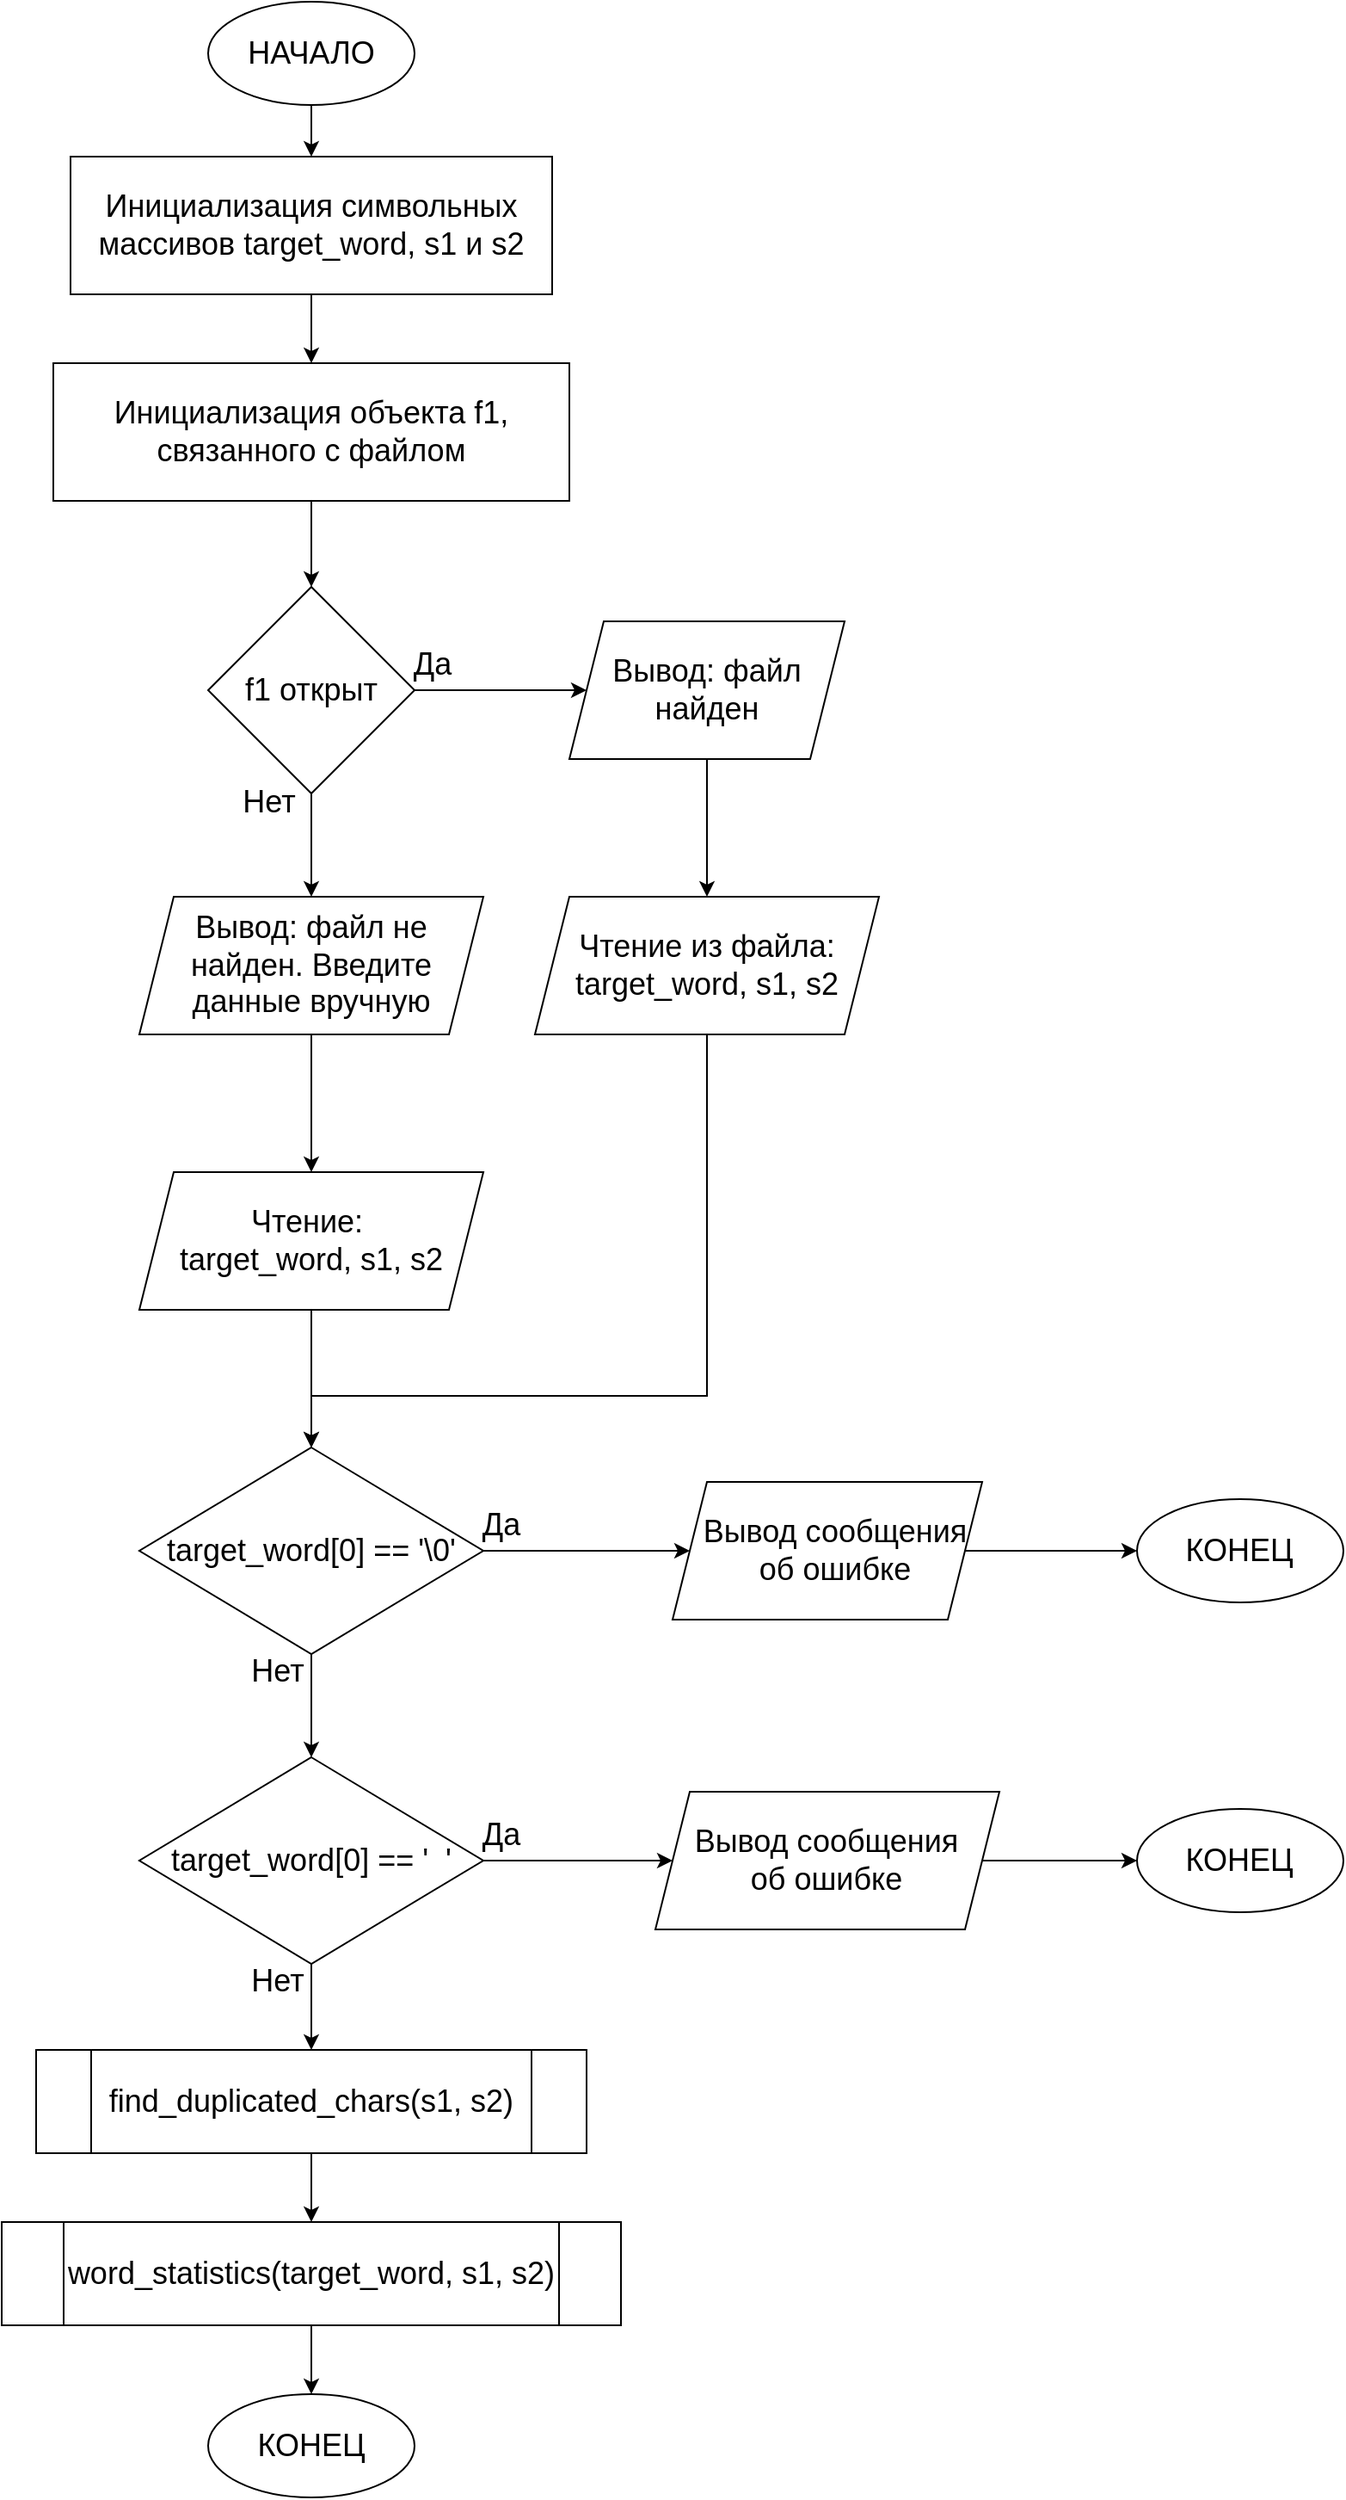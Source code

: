<mxfile version="16.5.1" type="device"><diagram id="sDzB8CIuEcfHHvBC0ItL" name="Страница 1"><mxGraphModel dx="787" dy="612" grid="1" gridSize="10" guides="1" tooltips="1" connect="1" arrows="1" fold="1" page="1" pageScale="1" pageWidth="1200" pageHeight="1920" math="0" shadow="0"><root><mxCell id="0"/><mxCell id="1" parent="0"/><mxCell id="cer_xmIwj85swcBV-zLq-3" value="" style="edgeStyle=orthogonalEdgeStyle;rounded=0;orthogonalLoop=1;jettySize=auto;html=1;fontSize=18;" parent="1" source="cer_xmIwj85swcBV-zLq-1" target="cer_xmIwj85swcBV-zLq-2" edge="1"><mxGeometry relative="1" as="geometry"/></mxCell><mxCell id="cer_xmIwj85swcBV-zLq-1" value="НАЧАЛО" style="ellipse;whiteSpace=wrap;html=1;fontSize=18;" parent="1" vertex="1"><mxGeometry x="250" y="10" width="120" height="60" as="geometry"/></mxCell><mxCell id="sNTpCA04cT9GSGmJG22k-2" value="" style="edgeStyle=orthogonalEdgeStyle;rounded=0;orthogonalLoop=1;jettySize=auto;html=1;" edge="1" parent="1" source="cer_xmIwj85swcBV-zLq-2" target="sNTpCA04cT9GSGmJG22k-1"><mxGeometry relative="1" as="geometry"/></mxCell><mxCell id="cer_xmIwj85swcBV-zLq-2" value="Инициализация символьных массивов target_word, s1 и s2" style="whiteSpace=wrap;html=1;fontSize=18;" parent="1" vertex="1"><mxGeometry x="170" y="100" width="280" height="80" as="geometry"/></mxCell><mxCell id="sNTpCA04cT9GSGmJG22k-4" value="" style="edgeStyle=orthogonalEdgeStyle;rounded=0;orthogonalLoop=1;jettySize=auto;html=1;" edge="1" parent="1" source="sNTpCA04cT9GSGmJG22k-1" target="sNTpCA04cT9GSGmJG22k-3"><mxGeometry relative="1" as="geometry"/></mxCell><mxCell id="sNTpCA04cT9GSGmJG22k-1" value="Инициализация объекта f1, связанного с файлом" style="whiteSpace=wrap;html=1;fontSize=18;" vertex="1" parent="1"><mxGeometry x="160" y="220" width="300" height="80" as="geometry"/></mxCell><mxCell id="sNTpCA04cT9GSGmJG22k-6" style="edgeStyle=orthogonalEdgeStyle;rounded=0;orthogonalLoop=1;jettySize=auto;html=1;entryX=0;entryY=0.5;entryDx=0;entryDy=0;" edge="1" parent="1" source="sNTpCA04cT9GSGmJG22k-3" target="sNTpCA04cT9GSGmJG22k-5"><mxGeometry relative="1" as="geometry"/></mxCell><mxCell id="sNTpCA04cT9GSGmJG22k-11" style="edgeStyle=orthogonalEdgeStyle;rounded=0;orthogonalLoop=1;jettySize=auto;html=1;entryX=0.5;entryY=0;entryDx=0;entryDy=0;fontSize=18;" edge="1" parent="1" source="sNTpCA04cT9GSGmJG22k-3" target="sNTpCA04cT9GSGmJG22k-10"><mxGeometry relative="1" as="geometry"/></mxCell><mxCell id="sNTpCA04cT9GSGmJG22k-3" value="f1 открыт" style="rhombus;whiteSpace=wrap;html=1;fontSize=18;" vertex="1" parent="1"><mxGeometry x="250" y="350" width="120" height="120" as="geometry"/></mxCell><mxCell id="sNTpCA04cT9GSGmJG22k-9" value="" style="edgeStyle=orthogonalEdgeStyle;rounded=0;orthogonalLoop=1;jettySize=auto;html=1;fontSize=18;" edge="1" parent="1" source="sNTpCA04cT9GSGmJG22k-5" target="sNTpCA04cT9GSGmJG22k-8"><mxGeometry relative="1" as="geometry"/></mxCell><mxCell id="sNTpCA04cT9GSGmJG22k-5" value="Вывод: файл найден" style="shape=parallelogram;perimeter=parallelogramPerimeter;whiteSpace=wrap;html=1;fixedSize=1;fontSize=18;" vertex="1" parent="1"><mxGeometry x="460" y="370" width="160" height="80" as="geometry"/></mxCell><mxCell id="sNTpCA04cT9GSGmJG22k-7" value="Да" style="text;html=1;align=center;verticalAlign=middle;resizable=0;points=[];autosize=1;strokeColor=none;fillColor=none;fontSize=18;" vertex="1" parent="1"><mxGeometry x="360" y="380" width="40" height="30" as="geometry"/></mxCell><mxCell id="sNTpCA04cT9GSGmJG22k-8" value="Чтение из файла:&lt;br&gt;target_word, s1, s2" style="shape=parallelogram;perimeter=parallelogramPerimeter;whiteSpace=wrap;html=1;fixedSize=1;fontSize=18;" vertex="1" parent="1"><mxGeometry x="440" y="530" width="200" height="80" as="geometry"/></mxCell><mxCell id="sNTpCA04cT9GSGmJG22k-14" value="" style="edgeStyle=orthogonalEdgeStyle;rounded=0;orthogonalLoop=1;jettySize=auto;html=1;fontSize=18;" edge="1" parent="1" source="sNTpCA04cT9GSGmJG22k-10" target="sNTpCA04cT9GSGmJG22k-13"><mxGeometry relative="1" as="geometry"/></mxCell><mxCell id="sNTpCA04cT9GSGmJG22k-10" value="Вывод: файл не найден. Введите данные вручную" style="shape=parallelogram;perimeter=parallelogramPerimeter;whiteSpace=wrap;html=1;fixedSize=1;fontSize=18;" vertex="1" parent="1"><mxGeometry x="210" y="530" width="200" height="80" as="geometry"/></mxCell><mxCell id="sNTpCA04cT9GSGmJG22k-12" value="Нет" style="text;html=1;align=center;verticalAlign=middle;resizable=0;points=[];autosize=1;strokeColor=none;fillColor=none;fontSize=18;" vertex="1" parent="1"><mxGeometry x="260" y="460" width="50" height="30" as="geometry"/></mxCell><mxCell id="sNTpCA04cT9GSGmJG22k-16" value="" style="edgeStyle=orthogonalEdgeStyle;rounded=0;orthogonalLoop=1;jettySize=auto;html=1;fontSize=18;" edge="1" parent="1" source="sNTpCA04cT9GSGmJG22k-13" target="sNTpCA04cT9GSGmJG22k-15"><mxGeometry relative="1" as="geometry"/></mxCell><mxCell id="sNTpCA04cT9GSGmJG22k-13" value="Чтение:&amp;nbsp;&lt;br&gt;target_word, s1, s2" style="shape=parallelogram;perimeter=parallelogramPerimeter;whiteSpace=wrap;html=1;fixedSize=1;fontSize=18;" vertex="1" parent="1"><mxGeometry x="210" y="690" width="200" height="80" as="geometry"/></mxCell><mxCell id="sNTpCA04cT9GSGmJG22k-19" style="edgeStyle=orthogonalEdgeStyle;rounded=0;orthogonalLoop=1;jettySize=auto;html=1;entryX=0;entryY=0.5;entryDx=0;entryDy=0;fontSize=18;" edge="1" parent="1" source="sNTpCA04cT9GSGmJG22k-15" target="sNTpCA04cT9GSGmJG22k-18"><mxGeometry relative="1" as="geometry"/></mxCell><mxCell id="sNTpCA04cT9GSGmJG22k-24" value="" style="edgeStyle=orthogonalEdgeStyle;rounded=0;orthogonalLoop=1;jettySize=auto;html=1;fontSize=18;" edge="1" parent="1" source="sNTpCA04cT9GSGmJG22k-15" target="sNTpCA04cT9GSGmJG22k-23"><mxGeometry relative="1" as="geometry"/></mxCell><mxCell id="sNTpCA04cT9GSGmJG22k-15" value="target_word[0] == '\0'" style="rhombus;whiteSpace=wrap;html=1;fontSize=18;" vertex="1" parent="1"><mxGeometry x="210" y="850" width="200" height="120" as="geometry"/></mxCell><mxCell id="sNTpCA04cT9GSGmJG22k-22" value="" style="edgeStyle=orthogonalEdgeStyle;rounded=0;orthogonalLoop=1;jettySize=auto;html=1;fontSize=18;" edge="1" parent="1" source="sNTpCA04cT9GSGmJG22k-18" target="sNTpCA04cT9GSGmJG22k-21"><mxGeometry relative="1" as="geometry"/></mxCell><mxCell id="sNTpCA04cT9GSGmJG22k-18" value="Вывод сообщения об ошибке" style="shape=parallelogram;perimeter=parallelogramPerimeter;whiteSpace=wrap;html=1;fixedSize=1;fontSize=18;spacingLeft=9;" vertex="1" parent="1"><mxGeometry x="520" y="870" width="180" height="80" as="geometry"/></mxCell><mxCell id="sNTpCA04cT9GSGmJG22k-20" value="Да" style="text;html=1;align=center;verticalAlign=middle;resizable=0;points=[];autosize=1;strokeColor=none;fillColor=none;fontSize=18;" vertex="1" parent="1"><mxGeometry x="400" y="880" width="40" height="30" as="geometry"/></mxCell><mxCell id="sNTpCA04cT9GSGmJG22k-21" value="КОНЕЦ" style="ellipse;whiteSpace=wrap;html=1;fontSize=18;spacingLeft=-1;" vertex="1" parent="1"><mxGeometry x="790" y="880" width="120" height="60" as="geometry"/></mxCell><mxCell id="sNTpCA04cT9GSGmJG22k-28" style="edgeStyle=orthogonalEdgeStyle;rounded=0;orthogonalLoop=1;jettySize=auto;html=1;entryX=0;entryY=0.5;entryDx=0;entryDy=0;fontSize=18;" edge="1" parent="1" source="sNTpCA04cT9GSGmJG22k-23" target="sNTpCA04cT9GSGmJG22k-27"><mxGeometry relative="1" as="geometry"/></mxCell><mxCell id="sNTpCA04cT9GSGmJG22k-32" value="" style="edgeStyle=orthogonalEdgeStyle;rounded=0;orthogonalLoop=1;jettySize=auto;html=1;fontSize=18;entryX=0.5;entryY=0;entryDx=0;entryDy=0;" edge="1" parent="1" source="sNTpCA04cT9GSGmJG22k-23" target="sNTpCA04cT9GSGmJG22k-34"><mxGeometry relative="1" as="geometry"><mxPoint x="310" y="1230" as="targetPoint"/><Array as="points"/></mxGeometry></mxCell><mxCell id="sNTpCA04cT9GSGmJG22k-23" value="target_word[0] == '&amp;nbsp; '" style="rhombus;whiteSpace=wrap;html=1;fontSize=18;" vertex="1" parent="1"><mxGeometry x="210" y="1030" width="200" height="120" as="geometry"/></mxCell><mxCell id="sNTpCA04cT9GSGmJG22k-25" value="Нет" style="text;html=1;align=center;verticalAlign=middle;resizable=0;points=[];autosize=1;strokeColor=none;fillColor=none;fontSize=18;" vertex="1" parent="1"><mxGeometry x="265" y="965" width="50" height="30" as="geometry"/></mxCell><mxCell id="sNTpCA04cT9GSGmJG22k-30" value="" style="edgeStyle=orthogonalEdgeStyle;rounded=0;orthogonalLoop=1;jettySize=auto;html=1;fontSize=18;" edge="1" parent="1" source="sNTpCA04cT9GSGmJG22k-27" target="sNTpCA04cT9GSGmJG22k-29"><mxGeometry relative="1" as="geometry"/></mxCell><mxCell id="sNTpCA04cT9GSGmJG22k-27" value="Вывод сообщения об ошибке" style="shape=parallelogram;perimeter=parallelogramPerimeter;whiteSpace=wrap;html=1;fixedSize=1;fontSize=18;spacingLeft=10;spacingRight=11;" vertex="1" parent="1"><mxGeometry x="510" y="1050" width="200" height="80" as="geometry"/></mxCell><mxCell id="sNTpCA04cT9GSGmJG22k-29" value="КОНЕЦ" style="ellipse;whiteSpace=wrap;html=1;fontSize=18;spacingLeft=10;spacingRight=11;" vertex="1" parent="1"><mxGeometry x="790" y="1060" width="120" height="60" as="geometry"/></mxCell><mxCell id="sNTpCA04cT9GSGmJG22k-33" value="Нет" style="text;html=1;align=center;verticalAlign=middle;resizable=0;points=[];autosize=1;strokeColor=none;fillColor=none;fontSize=18;" vertex="1" parent="1"><mxGeometry x="265" y="1145" width="50" height="30" as="geometry"/></mxCell><mxCell id="sNTpCA04cT9GSGmJG22k-36" style="edgeStyle=orthogonalEdgeStyle;rounded=0;orthogonalLoop=1;jettySize=auto;html=1;entryX=0.5;entryY=0;entryDx=0;entryDy=0;fontSize=18;" edge="1" parent="1" source="sNTpCA04cT9GSGmJG22k-34" target="sNTpCA04cT9GSGmJG22k-35"><mxGeometry relative="1" as="geometry"/></mxCell><mxCell id="sNTpCA04cT9GSGmJG22k-34" value="find_duplicated_chars(s1, s2)" style="shape=process;whiteSpace=wrap;html=1;backgroundOutline=1;fontSize=18;" vertex="1" parent="1"><mxGeometry x="150" y="1200" width="320" height="60" as="geometry"/></mxCell><mxCell id="sNTpCA04cT9GSGmJG22k-38" value="" style="edgeStyle=orthogonalEdgeStyle;rounded=0;orthogonalLoop=1;jettySize=auto;html=1;fontSize=18;" edge="1" parent="1" source="sNTpCA04cT9GSGmJG22k-35" target="sNTpCA04cT9GSGmJG22k-37"><mxGeometry relative="1" as="geometry"/></mxCell><mxCell id="sNTpCA04cT9GSGmJG22k-35" value="word_statistics(target_word, s1, s2)" style="shape=process;whiteSpace=wrap;html=1;backgroundOutline=1;fontSize=18;" vertex="1" parent="1"><mxGeometry x="130" y="1300" width="360" height="60" as="geometry"/></mxCell><mxCell id="sNTpCA04cT9GSGmJG22k-37" value="КОНЕЦ" style="ellipse;whiteSpace=wrap;html=1;fontSize=18;" vertex="1" parent="1"><mxGeometry x="250" y="1400" width="120" height="60" as="geometry"/></mxCell><mxCell id="sNTpCA04cT9GSGmJG22k-39" value="Да" style="text;html=1;align=center;verticalAlign=middle;resizable=0;points=[];autosize=1;strokeColor=none;fillColor=none;fontSize=18;" vertex="1" parent="1"><mxGeometry x="400" y="1060" width="40" height="30" as="geometry"/></mxCell><mxCell id="sNTpCA04cT9GSGmJG22k-42" value="" style="endArrow=classic;html=1;rounded=0;fontSize=18;exitX=0.5;exitY=1;exitDx=0;exitDy=0;entryX=0.5;entryY=0;entryDx=0;entryDy=0;" edge="1" parent="1" source="sNTpCA04cT9GSGmJG22k-8" target="sNTpCA04cT9GSGmJG22k-15"><mxGeometry width="50" height="50" relative="1" as="geometry"><mxPoint x="540" y="730" as="sourcePoint"/><mxPoint x="310" y="820" as="targetPoint"/><Array as="points"><mxPoint x="540" y="820"/><mxPoint x="310" y="820"/></Array></mxGeometry></mxCell></root></mxGraphModel></diagram></mxfile>